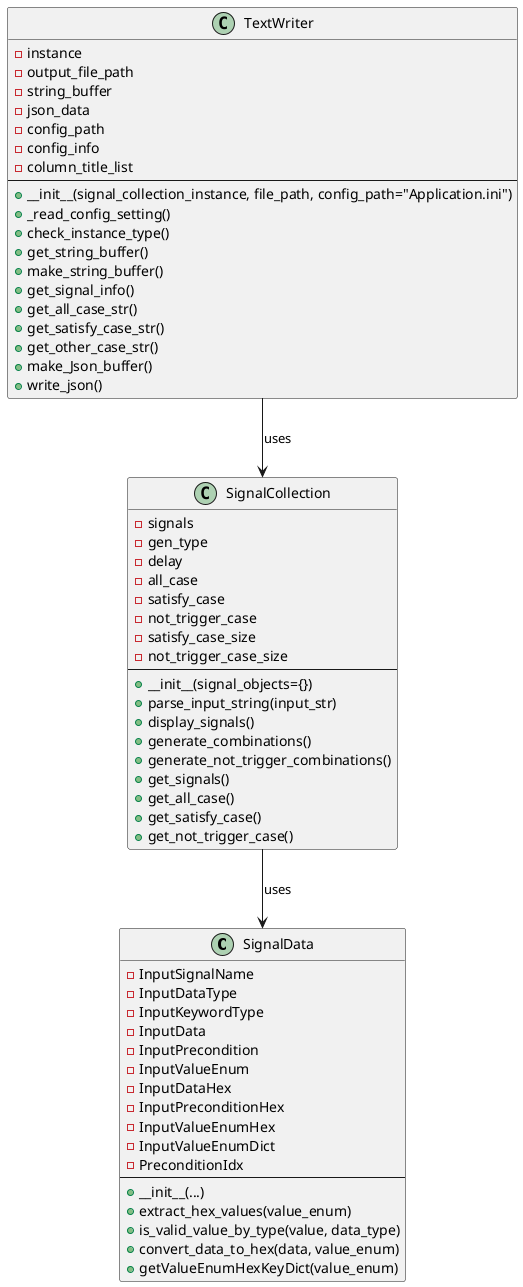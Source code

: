 @startuml class_diagram_full

class SignalData {
    - InputSignalName
    - InputDataType
    - InputKeywordType
    - InputData
    - InputPrecondition
    - InputValueEnum
    - InputDataHex
    - InputPreconditionHex
    - InputValueEnumHex
    - InputValueEnumDict
    - PreconditionIdx
    --
    + __init__(...)
    + extract_hex_values(value_enum)
    + is_valid_value_by_type(value, data_type)
    + convert_data_to_hex(data, value_enum)
    + getValueEnumHexKeyDict(value_enum)
}

class SignalCollection {
    - signals
    - gen_type
    - delay
    - all_case
    - satisfy_case
    - not_trigger_case
    - satisfy_case_size
    - not_trigger_case_size
    --
    + __init__(signal_objects={})
    + parse_input_string(input_str)
    + display_signals()
    + generate_combinations()
    + generate_not_trigger_combinations()
    + get_signals()
    + get_all_case()
    + get_satisfy_case()
    + get_not_trigger_case()
}

class TextWriter {
    - instance
    - output_file_path
    - string_buffer
    - json_data
    - config_path
    - config_info
    - column_title_list
    --
    + __init__(signal_collection_instance, file_path, config_path="Application.ini")
    + _read_config_setting()
    + check_instance_type()
    + get_string_buffer()
    + make_string_buffer()
    + get_signal_info()
    + get_all_case_str()
    + get_satisfy_case_str()
    + get_other_case_str()
    + make_Json_buffer()
    + write_json()
}

SignalCollection --> SignalData : uses
TextWriter --> SignalCollection : uses

@enduml